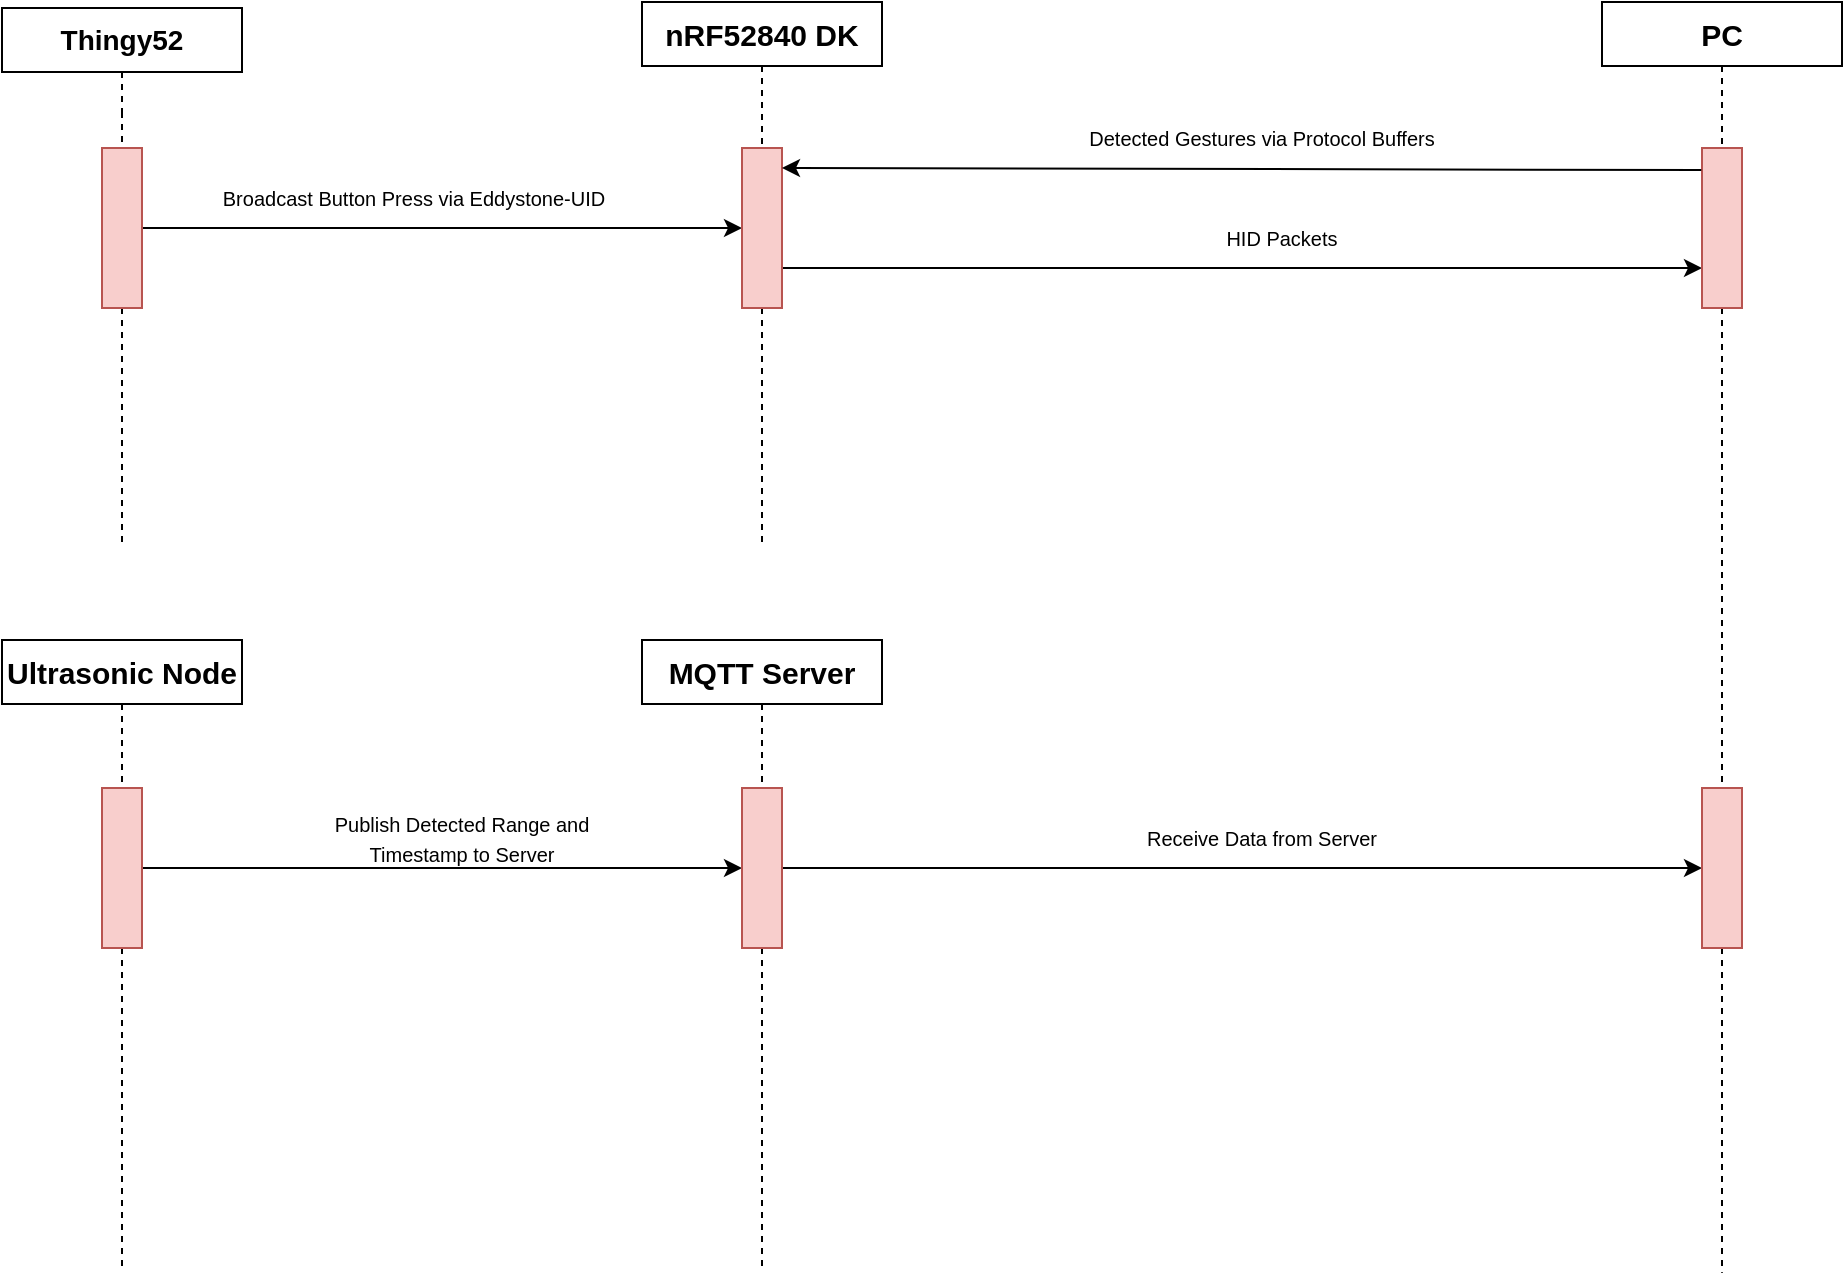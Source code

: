 <mxfile version="24.4.0" type="device">
  <diagram name="Page-1" id="LE6fpmGGQXK_jgyP1LuT">
    <mxGraphModel dx="1060" dy="749" grid="0" gridSize="10" guides="1" tooltips="1" connect="1" arrows="1" fold="1" page="1" pageScale="1" pageWidth="1169" pageHeight="827" math="0" shadow="0">
      <root>
        <mxCell id="0" />
        <mxCell id="1" parent="0" />
        <mxCell id="eU0cPATb5Jl8-ybe21HE-7" style="edgeStyle=orthogonalEdgeStyle;rounded=0;orthogonalLoop=1;jettySize=auto;html=1;endArrow=none;endFill=0;dashed=1;" parent="1" source="eU0cPATb5Jl8-ybe21HE-14" edge="1">
          <mxGeometry relative="1" as="geometry">
            <mxPoint x="180" y="400" as="targetPoint" />
          </mxGeometry>
        </mxCell>
        <mxCell id="eGAYxCH9FSdXvzEAM2wn-22" value="&lt;b&gt;&lt;font style=&quot;font-size: 14px;&quot;&gt;Thingy52&lt;/font&gt;&lt;/b&gt;" style="rounded=0;whiteSpace=wrap;html=1;" parent="1" vertex="1">
          <mxGeometry x="120" y="130" width="120" height="32" as="geometry" />
        </mxCell>
        <mxCell id="eU0cPATb5Jl8-ybe21HE-4" style="edgeStyle=orthogonalEdgeStyle;rounded=0;orthogonalLoop=1;jettySize=auto;html=1;endArrow=none;endFill=0;dashed=1;" parent="1" source="eU0cPATb5Jl8-ybe21HE-16" edge="1">
          <mxGeometry relative="1" as="geometry">
            <mxPoint x="500" y="400" as="targetPoint" />
          </mxGeometry>
        </mxCell>
        <mxCell id="eGAYxCH9FSdXvzEAM2wn-21" value="&lt;b&gt;&lt;font style=&quot;font-size: 15px;&quot;&gt;nRF52840 DK&lt;/font&gt;&lt;/b&gt;" style="rounded=0;whiteSpace=wrap;html=1;fillColor=default;" parent="1" vertex="1">
          <mxGeometry x="440" y="127" width="120" height="32" as="geometry" />
        </mxCell>
        <mxCell id="eU0cPATb5Jl8-ybe21HE-3" style="edgeStyle=orthogonalEdgeStyle;rounded=0;orthogonalLoop=1;jettySize=auto;html=1;endArrow=none;endFill=0;dashed=1;" parent="1" source="eU0cPATb5Jl8-ybe21HE-12" edge="1">
          <mxGeometry relative="1" as="geometry">
            <mxPoint x="980" y="762.353" as="targetPoint" />
          </mxGeometry>
        </mxCell>
        <mxCell id="4q5T8XBlmFzmqve6YoR_-15" value="&lt;b&gt;&lt;font style=&quot;font-size: 15px;&quot;&gt;PC&lt;/font&gt;&lt;/b&gt;" style="rounded=0;whiteSpace=wrap;html=1;fillColor=default;" parent="1" vertex="1">
          <mxGeometry x="920" y="127" width="120" height="32" as="geometry" />
        </mxCell>
        <mxCell id="eU0cPATb5Jl8-ybe21HE-6" style="edgeStyle=orthogonalEdgeStyle;rounded=0;orthogonalLoop=1;jettySize=auto;html=1;endArrow=none;endFill=0;dashed=1;" parent="1" source="eU0cPATb5Jl8-ybe21HE-8" edge="1">
          <mxGeometry relative="1" as="geometry">
            <mxPoint x="180" y="760" as="targetPoint" />
          </mxGeometry>
        </mxCell>
        <mxCell id="4q5T8XBlmFzmqve6YoR_-16" value="&lt;b&gt;&lt;font style=&quot;font-size: 15px;&quot;&gt;Ultrasonic Node&lt;/font&gt;&lt;/b&gt;" style="rounded=0;whiteSpace=wrap;html=1;fillColor=default;" parent="1" vertex="1">
          <mxGeometry x="120" y="446" width="120" height="32" as="geometry" />
        </mxCell>
        <mxCell id="eU0cPATb5Jl8-ybe21HE-5" style="edgeStyle=orthogonalEdgeStyle;rounded=0;orthogonalLoop=1;jettySize=auto;html=1;endArrow=none;endFill=0;dashed=1;" parent="1" source="eU0cPATb5Jl8-ybe21HE-10" edge="1">
          <mxGeometry relative="1" as="geometry">
            <mxPoint x="500" y="760" as="targetPoint" />
          </mxGeometry>
        </mxCell>
        <mxCell id="eU0cPATb5Jl8-ybe21HE-2" value="&lt;b&gt;&lt;font style=&quot;font-size: 15px;&quot;&gt;MQTT Server&lt;/font&gt;&lt;/b&gt;" style="rounded=0;whiteSpace=wrap;html=1;fillColor=default;" parent="1" vertex="1">
          <mxGeometry x="440" y="446" width="120" height="32" as="geometry" />
        </mxCell>
        <mxCell id="eU0cPATb5Jl8-ybe21HE-9" value="" style="edgeStyle=orthogonalEdgeStyle;rounded=0;orthogonalLoop=1;jettySize=auto;html=1;endArrow=none;endFill=0;dashed=1;" parent="1" source="4q5T8XBlmFzmqve6YoR_-16" target="eU0cPATb5Jl8-ybe21HE-8" edge="1">
          <mxGeometry relative="1" as="geometry">
            <mxPoint x="180" y="760" as="targetPoint" />
            <mxPoint x="180" y="478" as="sourcePoint" />
          </mxGeometry>
        </mxCell>
        <mxCell id="zEdzmi21_0AZwgHvLv4D-2" style="edgeStyle=orthogonalEdgeStyle;rounded=0;orthogonalLoop=1;jettySize=auto;html=1;entryX=0;entryY=0.5;entryDx=0;entryDy=0;" parent="1" source="eU0cPATb5Jl8-ybe21HE-8" target="eU0cPATb5Jl8-ybe21HE-10" edge="1">
          <mxGeometry relative="1" as="geometry" />
        </mxCell>
        <mxCell id="eU0cPATb5Jl8-ybe21HE-8" value="" style="rounded=0;whiteSpace=wrap;html=1;fillColor=#f8cecc;strokeColor=#b85450;" parent="1" vertex="1">
          <mxGeometry x="170" y="520" width="20" height="80" as="geometry" />
        </mxCell>
        <mxCell id="eU0cPATb5Jl8-ybe21HE-11" value="" style="edgeStyle=orthogonalEdgeStyle;rounded=0;orthogonalLoop=1;jettySize=auto;html=1;endArrow=none;endFill=0;dashed=1;" parent="1" source="eU0cPATb5Jl8-ybe21HE-2" target="eU0cPATb5Jl8-ybe21HE-10" edge="1">
          <mxGeometry relative="1" as="geometry">
            <mxPoint x="500" y="760" as="targetPoint" />
            <mxPoint x="500" y="478" as="sourcePoint" />
          </mxGeometry>
        </mxCell>
        <mxCell id="zEdzmi21_0AZwgHvLv4D-3" style="edgeStyle=orthogonalEdgeStyle;rounded=0;orthogonalLoop=1;jettySize=auto;html=1;entryX=0;entryY=0.5;entryDx=0;entryDy=0;" parent="1" source="eU0cPATb5Jl8-ybe21HE-10" target="eU0cPATb5Jl8-ybe21HE-12" edge="1">
          <mxGeometry relative="1" as="geometry" />
        </mxCell>
        <mxCell id="eU0cPATb5Jl8-ybe21HE-10" value="" style="rounded=0;whiteSpace=wrap;html=1;fillColor=#f8cecc;strokeColor=#b85450;" parent="1" vertex="1">
          <mxGeometry x="490" y="520" width="20" height="80" as="geometry" />
        </mxCell>
        <mxCell id="eU0cPATb5Jl8-ybe21HE-13" value="" style="edgeStyle=orthogonalEdgeStyle;rounded=0;orthogonalLoop=1;jettySize=auto;html=1;endArrow=none;endFill=0;dashed=1;" parent="1" source="zEdzmi21_0AZwgHvLv4D-4" target="eU0cPATb5Jl8-ybe21HE-12" edge="1">
          <mxGeometry relative="1" as="geometry">
            <mxPoint x="980" y="762.353" as="targetPoint" />
            <mxPoint x="980" y="159" as="sourcePoint" />
          </mxGeometry>
        </mxCell>
        <mxCell id="eU0cPATb5Jl8-ybe21HE-12" value="" style="rounded=0;whiteSpace=wrap;html=1;fillColor=#f8cecc;strokeColor=#b85450;" parent="1" vertex="1">
          <mxGeometry x="970" y="520" width="20" height="80" as="geometry" />
        </mxCell>
        <mxCell id="eU0cPATb5Jl8-ybe21HE-15" value="" style="edgeStyle=orthogonalEdgeStyle;rounded=0;orthogonalLoop=1;jettySize=auto;html=1;endArrow=none;endFill=0;dashed=1;" parent="1" source="eGAYxCH9FSdXvzEAM2wn-22" target="eU0cPATb5Jl8-ybe21HE-14" edge="1">
          <mxGeometry relative="1" as="geometry">
            <mxPoint x="180" y="400" as="targetPoint" />
            <mxPoint x="180" y="162" as="sourcePoint" />
          </mxGeometry>
        </mxCell>
        <mxCell id="zEdzmi21_0AZwgHvLv4D-1" style="edgeStyle=orthogonalEdgeStyle;rounded=0;orthogonalLoop=1;jettySize=auto;html=1;entryX=0;entryY=0.5;entryDx=0;entryDy=0;" parent="1" source="eU0cPATb5Jl8-ybe21HE-14" target="eU0cPATb5Jl8-ybe21HE-16" edge="1">
          <mxGeometry relative="1" as="geometry" />
        </mxCell>
        <mxCell id="eU0cPATb5Jl8-ybe21HE-14" value="" style="rounded=0;whiteSpace=wrap;html=1;fillColor=#f8cecc;strokeColor=#b85450;" parent="1" vertex="1">
          <mxGeometry x="170" y="200" width="20" height="80" as="geometry" />
        </mxCell>
        <mxCell id="eU0cPATb5Jl8-ybe21HE-17" value="" style="edgeStyle=orthogonalEdgeStyle;rounded=0;orthogonalLoop=1;jettySize=auto;html=1;endArrow=none;endFill=0;dashed=1;" parent="1" source="eGAYxCH9FSdXvzEAM2wn-21" target="eU0cPATb5Jl8-ybe21HE-16" edge="1">
          <mxGeometry relative="1" as="geometry">
            <mxPoint x="500" y="400" as="targetPoint" />
            <mxPoint x="500" y="159" as="sourcePoint" />
          </mxGeometry>
        </mxCell>
        <mxCell id="zEdzmi21_0AZwgHvLv4D-6" style="edgeStyle=orthogonalEdgeStyle;rounded=0;orthogonalLoop=1;jettySize=auto;html=1;exitX=1;exitY=0.75;exitDx=0;exitDy=0;entryX=0;entryY=0.75;entryDx=0;entryDy=0;" parent="1" source="eU0cPATb5Jl8-ybe21HE-16" target="zEdzmi21_0AZwgHvLv4D-4" edge="1">
          <mxGeometry relative="1" as="geometry" />
        </mxCell>
        <mxCell id="eU0cPATb5Jl8-ybe21HE-16" value="" style="rounded=0;whiteSpace=wrap;html=1;fillColor=#f8cecc;strokeColor=#b85450;" parent="1" vertex="1">
          <mxGeometry x="490" y="200" width="20" height="80" as="geometry" />
        </mxCell>
        <mxCell id="zEdzmi21_0AZwgHvLv4D-5" value="" style="edgeStyle=orthogonalEdgeStyle;rounded=0;orthogonalLoop=1;jettySize=auto;html=1;endArrow=none;endFill=0;dashed=1;" parent="1" source="4q5T8XBlmFzmqve6YoR_-15" target="zEdzmi21_0AZwgHvLv4D-4" edge="1">
          <mxGeometry relative="1" as="geometry">
            <mxPoint x="980" y="520" as="targetPoint" />
            <mxPoint x="980" y="159" as="sourcePoint" />
          </mxGeometry>
        </mxCell>
        <mxCell id="zEdzmi21_0AZwgHvLv4D-4" value="" style="rounded=0;whiteSpace=wrap;html=1;fillColor=#f8cecc;strokeColor=#b85450;" parent="1" vertex="1">
          <mxGeometry x="970" y="200" width="20" height="80" as="geometry" />
        </mxCell>
        <mxCell id="zEdzmi21_0AZwgHvLv4D-7" value="" style="endArrow=classic;html=1;rounded=0;exitX=-0.017;exitY=0.138;exitDx=0;exitDy=0;exitPerimeter=0;" parent="1" source="zEdzmi21_0AZwgHvLv4D-4" edge="1">
          <mxGeometry width="50" height="50" relative="1" as="geometry">
            <mxPoint x="590" y="230" as="sourcePoint" />
            <mxPoint x="510" y="210" as="targetPoint" />
          </mxGeometry>
        </mxCell>
        <mxCell id="zEdzmi21_0AZwgHvLv4D-8" value="&lt;font style=&quot;font-size: 10px;&quot;&gt;Broadcast Button Press via Eddystone-UID&lt;/font&gt;" style="text;html=1;align=center;verticalAlign=middle;whiteSpace=wrap;rounded=0;" parent="1" vertex="1">
          <mxGeometry x="222" y="210" width="208" height="30" as="geometry" />
        </mxCell>
        <mxCell id="zEdzmi21_0AZwgHvLv4D-9" value="&lt;font style=&quot;&quot;&gt;&lt;span style=&quot;font-size: 10px;&quot;&gt;Detected&amp;nbsp;&lt;/span&gt;&lt;span style=&quot;font-size: 10px; background-color: initial;&quot;&gt;Gestures&amp;nbsp;&lt;/span&gt;&lt;span style=&quot;font-size: 10px;&quot;&gt;via Protocol Buffers&lt;/span&gt;&lt;/font&gt;" style="text;html=1;align=center;verticalAlign=middle;whiteSpace=wrap;rounded=0;" parent="1" vertex="1">
          <mxGeometry x="630" y="180" width="240" height="30" as="geometry" />
        </mxCell>
        <mxCell id="zEdzmi21_0AZwgHvLv4D-10" value="&lt;span style=&quot;font-size: 10px;&quot;&gt;HID Packets&lt;/span&gt;" style="text;html=1;align=center;verticalAlign=middle;whiteSpace=wrap;rounded=0;" parent="1" vertex="1">
          <mxGeometry x="670" y="230" width="180" height="30" as="geometry" />
        </mxCell>
        <mxCell id="zEdzmi21_0AZwgHvLv4D-11" value="&lt;font style=&quot;font-size: 10px;&quot;&gt;Publish Detected Range and Timestamp to Server&lt;/font&gt;" style="text;html=1;align=center;verticalAlign=middle;whiteSpace=wrap;rounded=0;" parent="1" vertex="1">
          <mxGeometry x="260" y="530" width="180" height="30" as="geometry" />
        </mxCell>
        <mxCell id="zEdzmi21_0AZwgHvLv4D-12" value="&lt;font style=&quot;font-size: 10px;&quot;&gt;Receive Data from Server&lt;/font&gt;" style="text;html=1;align=center;verticalAlign=middle;whiteSpace=wrap;rounded=0;" parent="1" vertex="1">
          <mxGeometry x="660" y="530" width="180" height="30" as="geometry" />
        </mxCell>
      </root>
    </mxGraphModel>
  </diagram>
</mxfile>
